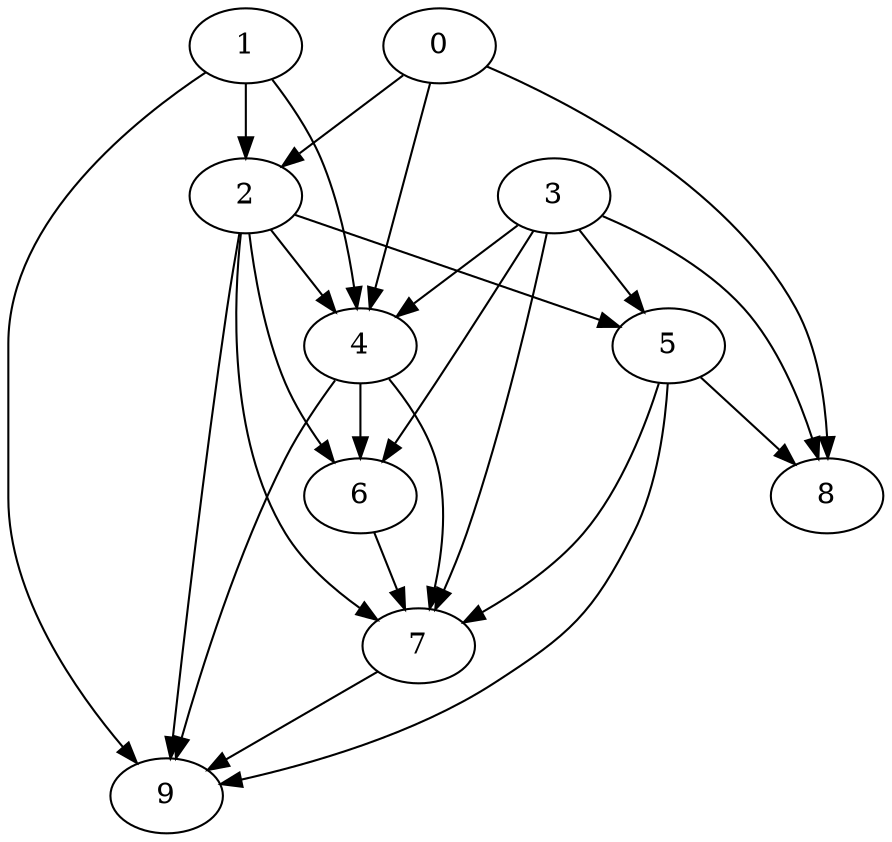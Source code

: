 digraph "Random_Nodes_10_Density_2.40_CCR_0.10_WeightType_Random#1_Homogeneous-4" {
0 [Weight=45];
1 [Weight=45];
2 [Weight=204];
3 [Weight=91];
4 [Weight=113];
5 [Weight=226];
6 [Weight=136];
7 [Weight=158];
9 [Weight=226];
8 [Weight=45];
6 -> 7 [Weight=5];
1 -> 2 [Weight=3];
5 -> 8 [Weight=10];
3 -> 8 [Weight=10];
1 -> 9 [Weight=4];
2 -> 5 [Weight=7];
0 -> 8 [Weight=4];
5 -> 9 [Weight=4];
5 -> 7 [Weight=9];
2 -> 6 [Weight=2];
3 -> 4 [Weight=9];
3 -> 5 [Weight=3];
3 -> 7 [Weight=2];
0 -> 4 [Weight=4];
0 -> 2 [Weight=6];
2 -> 9 [Weight=10];
4 -> 6 [Weight=5];
2 -> 4 [Weight=3];
7 -> 9 [Weight=7];
4 -> 7 [Weight=2];
3 -> 6 [Weight=4];
4 -> 9 [Weight=7];
1 -> 4 [Weight=6];
2 -> 7 [Weight=3];
}
